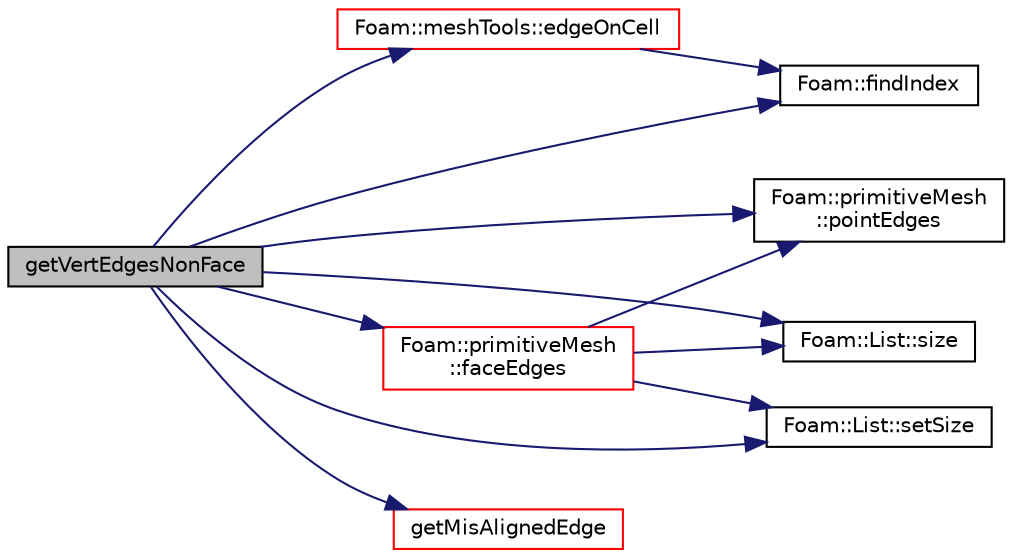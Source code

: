 digraph "getVertEdgesNonFace"
{
  bgcolor="transparent";
  edge [fontname="Helvetica",fontsize="10",labelfontname="Helvetica",labelfontsize="10"];
  node [fontname="Helvetica",fontsize="10",shape=record];
  rankdir="LR";
  Node298 [label="getVertEdgesNonFace",height=0.2,width=0.4,color="black", fillcolor="grey75", style="filled", fontcolor="black"];
  Node298 -> Node299 [color="midnightblue",fontsize="10",style="solid",fontname="Helvetica"];
  Node299 [label="Foam::meshTools::edgeOnCell",height=0.2,width=0.4,color="red",URL="$a21883.html#aac8d01a4a4be8cce10b7536d4517b9f0",tooltip="Is edge used by cell. "];
  Node299 -> Node300 [color="midnightblue",fontsize="10",style="solid",fontname="Helvetica"];
  Node300 [label="Foam::findIndex",height=0.2,width=0.4,color="black",URL="$a21851.html#ac16695f83f370df159eed19f92d095fb",tooltip="Find first occurence of given element and return index,. "];
  Node298 -> Node363 [color="midnightblue",fontsize="10",style="solid",fontname="Helvetica"];
  Node363 [label="Foam::primitiveMesh\l::faceEdges",height=0.2,width=0.4,color="red",URL="$a28685.html#adbfcf489a527a07c33d684834faace79"];
  Node363 -> Node365 [color="midnightblue",fontsize="10",style="solid",fontname="Helvetica"];
  Node365 [label="Foam::primitiveMesh\l::pointEdges",height=0.2,width=0.4,color="black",URL="$a28685.html#a219060536b044c749e6178283665d632"];
  Node363 -> Node349 [color="midnightblue",fontsize="10",style="solid",fontname="Helvetica"];
  Node349 [label="Foam::List::size",height=0.2,width=0.4,color="black",URL="$a26833.html#a8a5f6fa29bd4b500caf186f60245b384",tooltip="Override size to be inconsistent with allocated storage. "];
  Node363 -> Node352 [color="midnightblue",fontsize="10",style="solid",fontname="Helvetica"];
  Node352 [label="Foam::List::setSize",height=0.2,width=0.4,color="black",URL="$a26833.html#aedb985ffeaf1bdbfeccc2a8730405703",tooltip="Reset size of List. "];
  Node298 -> Node300 [color="midnightblue",fontsize="10",style="solid",fontname="Helvetica"];
  Node298 -> Node376 [color="midnightblue",fontsize="10",style="solid",fontname="Helvetica"];
  Node376 [label="getMisAlignedEdge",height=0.2,width=0.4,color="red",URL="$a22217.html#a9fa59e7166c49bc278bbdf553842379f",tooltip="Return edge from cellEdges that is most perpendicular. "];
  Node298 -> Node365 [color="midnightblue",fontsize="10",style="solid",fontname="Helvetica"];
  Node298 -> Node352 [color="midnightblue",fontsize="10",style="solid",fontname="Helvetica"];
  Node298 -> Node349 [color="midnightblue",fontsize="10",style="solid",fontname="Helvetica"];
}
